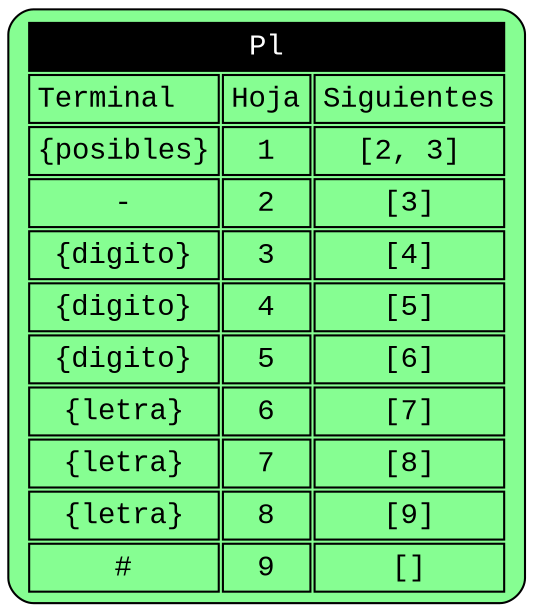 digraph G{
graph [fontsize=30 labelloc="t" label="" splines=true overlap=false rankdir = "LR"];

"state5" [ style = "filled" penwidth = 1 fillcolor="#86FE92" fontname = "Courier New" shape = "Mrecord" label =
<<table border="0" cellborder="1" cellpadding="3" bgcolor="#86FE92">
<tr><td bgcolor="black" align="center" colspan="3"><font color="white">Pl</font></td></tr>

<tr>
<td align="left">Terminal</td>
<td align="left">Hoja</td>
<td align="left">Siguientes</td>
</tr><tr><td>\{posibles\}</td>
<td>1</td>
<td>[2, 3]</td></tr>
<tr><td>-</td>
<td>2</td>
<td>[3]</td></tr>
<tr><td>\{digito\}</td>
<td>3</td>
<td>[4]</td></tr>
<tr><td>\{digito\}</td>
<td>4</td>
<td>[5]</td></tr>
<tr><td>\{digito\}</td>
<td>5</td>
<td>[6]</td></tr>
<tr><td>\{letra\}</td>
<td>6</td>
<td>[7]</td></tr>
<tr><td>\{letra\}</td>
<td>7</td>
<td>[8]</td></tr>
<tr><td>\{letra\}</td>
<td>8</td>
<td>[9]</td></tr>
<tr><td>#</td>
<td>9</td>
<td>[]</td></tr>
</table>>];}
